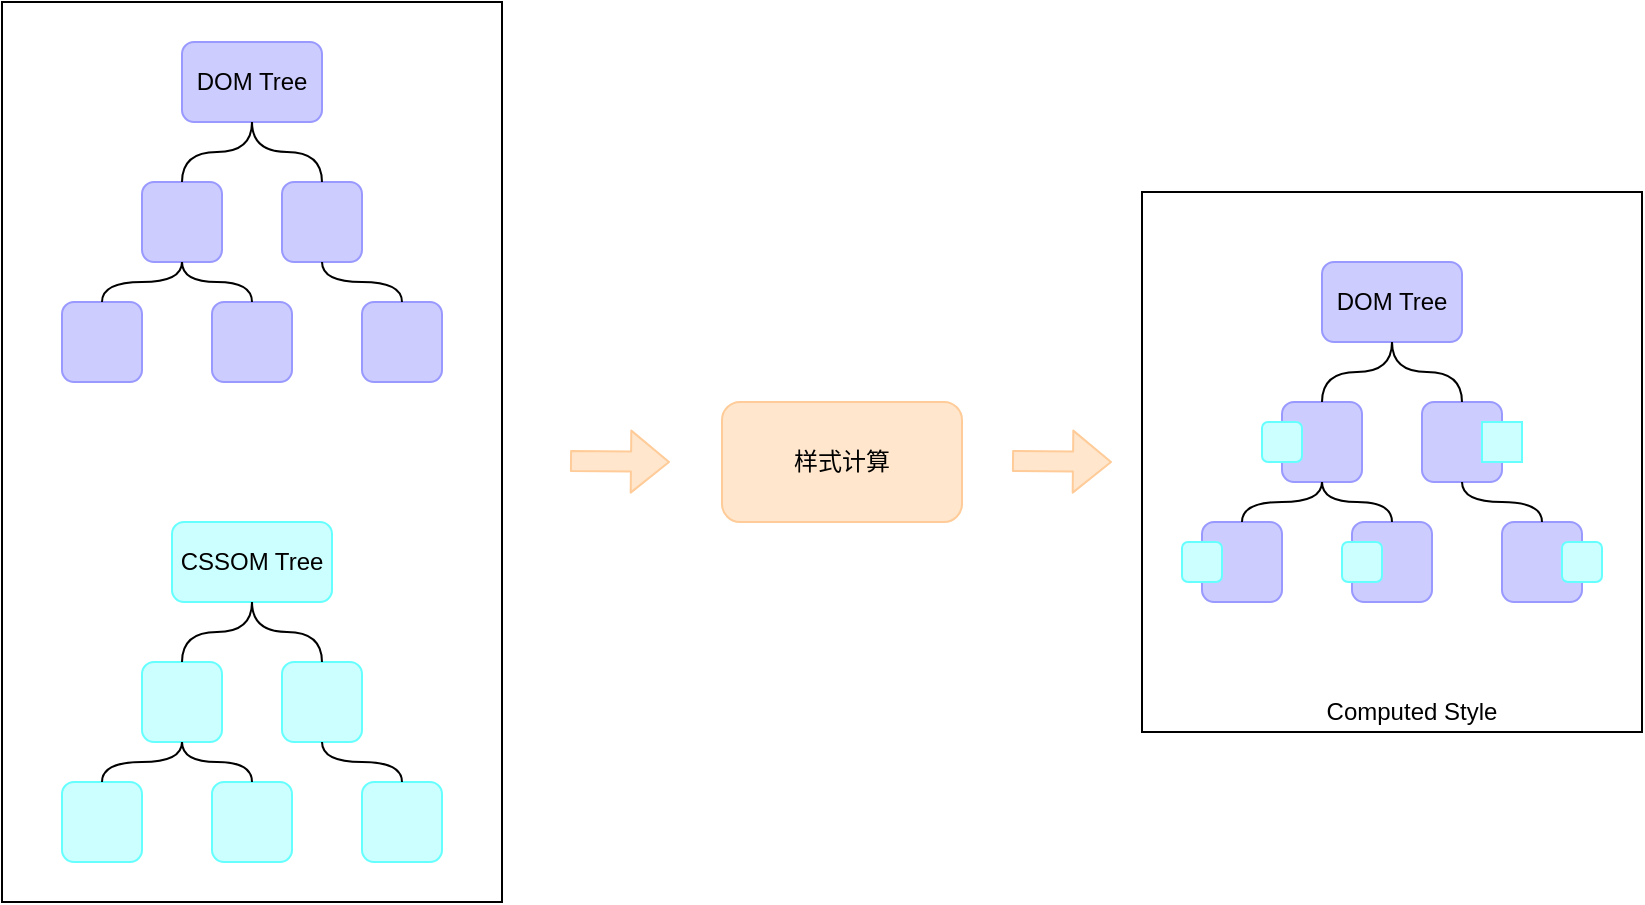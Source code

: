 <mxfile>
    <diagram id="EtC9MD6xMV0eD-Kr7Enh" name="第 1 页">
        <mxGraphModel dx="1582" dy="370" grid="1" gridSize="10" guides="1" tooltips="1" connect="1" arrows="1" fold="1" page="1" pageScale="1" pageWidth="827" pageHeight="1169" background="#ffffff" math="0" shadow="0">
            <root>
                <mxCell id="0"/>
                <mxCell id="1" parent="0"/>
                <mxCell id="42" value="样式计算" style="rounded=1;whiteSpace=wrap;html=1;strokeColor=#FFCC99;fontColor=#000000;fillColor=#FFE6CC;" parent="1" vertex="1">
                    <mxGeometry x="270" y="220" width="120" height="60" as="geometry"/>
                </mxCell>
                <mxCell id="45" value="" style="shape=flexArrow;endArrow=classic;html=1;strokeColor=#FFCC99;fontColor=#000000;curved=1;fillColor=#FFE6CC;" parent="1" edge="1">
                    <mxGeometry width="50" height="50" relative="1" as="geometry">
                        <mxPoint x="415" y="249.5" as="sourcePoint"/>
                        <mxPoint x="465" y="250" as="targetPoint"/>
                    </mxGeometry>
                </mxCell>
                <mxCell id="46" value="" style="shape=flexArrow;endArrow=classic;html=1;strokeColor=#FFCC99;fontColor=#000000;curved=1;fillColor=#FFE6CC;" parent="1" edge="1">
                    <mxGeometry width="50" height="50" relative="1" as="geometry">
                        <mxPoint x="194" y="249.5" as="sourcePoint"/>
                        <mxPoint x="244" y="250" as="targetPoint"/>
                    </mxGeometry>
                </mxCell>
                <mxCell id="43" value="" style="rounded=0;whiteSpace=wrap;html=1;strokeColor=#000000;fontColor=#000000;fillColor=none;container=0;" parent="1" vertex="1">
                    <mxGeometry x="-90" y="20" width="250" height="450" as="geometry"/>
                </mxCell>
                <mxCell id="2" value="DOM Tree" style="rounded=1;whiteSpace=wrap;html=1;fillColor=#CCCCFF;fontColor=#000000;strokeColor=#9999FF;container=0;" parent="1" vertex="1">
                    <mxGeometry y="40" width="70" height="40" as="geometry"/>
                </mxCell>
                <mxCell id="3" value="" style="rounded=1;whiteSpace=wrap;html=1;fillColor=#CCCCFF;fontColor=#000000;strokeColor=#9999FF;container=0;" parent="1" vertex="1">
                    <mxGeometry x="-20" y="110" width="40" height="40" as="geometry"/>
                </mxCell>
                <mxCell id="8" style="edgeStyle=orthogonalEdgeStyle;html=1;entryX=0.5;entryY=0;entryDx=0;entryDy=0;strokeColor=#000000;fontColor=#000000;exitX=0.5;exitY=1;exitDx=0;exitDy=0;curved=1;endArrow=none;endFill=0;" parent="1" source="2" target="3" edge="1">
                    <mxGeometry relative="1" as="geometry"/>
                </mxCell>
                <mxCell id="4" value="" style="rounded=1;whiteSpace=wrap;html=1;fillColor=#CCCCFF;fontColor=#000000;strokeColor=#9999FF;container=0;" parent="1" vertex="1">
                    <mxGeometry x="50" y="110" width="40" height="40" as="geometry"/>
                </mxCell>
                <mxCell id="9" style="edgeStyle=orthogonalEdgeStyle;curved=1;html=1;entryX=0.5;entryY=0;entryDx=0;entryDy=0;strokeColor=#000000;fontColor=#000000;endArrow=none;endFill=0;" parent="1" source="2" target="4" edge="1">
                    <mxGeometry relative="1" as="geometry"/>
                </mxCell>
                <mxCell id="5" value="" style="rounded=1;whiteSpace=wrap;html=1;fillColor=#CCCCFF;fontColor=#000000;strokeColor=#9999FF;container=0;" parent="1" vertex="1">
                    <mxGeometry x="-60" y="170" width="40" height="40" as="geometry"/>
                </mxCell>
                <mxCell id="10" style="edgeStyle=orthogonalEdgeStyle;curved=1;html=1;entryX=0.5;entryY=0;entryDx=0;entryDy=0;strokeColor=#000000;fontColor=#000000;endArrow=none;endFill=0;" parent="1" source="3" target="5" edge="1">
                    <mxGeometry relative="1" as="geometry"/>
                </mxCell>
                <mxCell id="6" value="" style="rounded=1;whiteSpace=wrap;html=1;fillColor=#CCCCFF;fontColor=#000000;strokeColor=#9999FF;container=0;" parent="1" vertex="1">
                    <mxGeometry x="15" y="170" width="40" height="40" as="geometry"/>
                </mxCell>
                <mxCell id="11" style="edgeStyle=orthogonalEdgeStyle;curved=1;html=1;entryX=0.5;entryY=0;entryDx=0;entryDy=0;strokeColor=#000000;fontColor=#000000;endArrow=none;endFill=0;" parent="1" source="3" target="6" edge="1">
                    <mxGeometry relative="1" as="geometry"/>
                </mxCell>
                <mxCell id="12" value="" style="rounded=1;whiteSpace=wrap;html=1;fillColor=#CCCCFF;fontColor=#000000;strokeColor=#9999FF;container=0;" parent="1" vertex="1">
                    <mxGeometry x="90" y="170" width="40" height="40" as="geometry"/>
                </mxCell>
                <mxCell id="13" style="edgeStyle=orthogonalEdgeStyle;curved=1;html=1;entryX=0.5;entryY=0;entryDx=0;entryDy=0;strokeColor=#000000;fontColor=#000000;endArrow=none;endFill=0;" parent="1" source="4" target="12" edge="1">
                    <mxGeometry relative="1" as="geometry"/>
                </mxCell>
                <mxCell id="16" value="CSSOM Tree" style="rounded=1;whiteSpace=wrap;html=1;fillColor=#CCFFFF;fontColor=#000000;strokeColor=#66FFFF;container=0;" parent="1" vertex="1">
                    <mxGeometry x="-5" y="280" width="80" height="40" as="geometry"/>
                </mxCell>
                <mxCell id="19" value="" style="rounded=1;whiteSpace=wrap;html=1;fillColor=#CCFFFF;fontColor=#000000;strokeColor=#66FFFF;container=0;" parent="1" vertex="1">
                    <mxGeometry x="-20" y="350" width="40" height="40" as="geometry"/>
                </mxCell>
                <mxCell id="14" style="edgeStyle=orthogonalEdgeStyle;html=1;entryX=0.5;entryY=0;entryDx=0;entryDy=0;strokeColor=#000000;fontColor=#000000;exitX=0.5;exitY=1;exitDx=0;exitDy=0;curved=1;endArrow=none;endFill=0;" parent="1" source="16" target="19" edge="1">
                    <mxGeometry relative="1" as="geometry"/>
                </mxCell>
                <mxCell id="21" value="" style="rounded=1;whiteSpace=wrap;html=1;fillColor=#CCFFFF;fontColor=#000000;strokeColor=#66FFFF;container=0;" parent="1" vertex="1">
                    <mxGeometry x="50" y="350" width="40" height="40" as="geometry"/>
                </mxCell>
                <mxCell id="15" style="edgeStyle=orthogonalEdgeStyle;curved=1;html=1;entryX=0.5;entryY=0;entryDx=0;entryDy=0;strokeColor=#000000;fontColor=#000000;endArrow=none;endFill=0;" parent="1" source="16" target="21" edge="1">
                    <mxGeometry relative="1" as="geometry"/>
                </mxCell>
                <mxCell id="22" value="" style="rounded=1;whiteSpace=wrap;html=1;fillColor=#CCFFFF;fontColor=#000000;strokeColor=#66FFFF;container=0;" parent="1" vertex="1">
                    <mxGeometry x="-60" y="410" width="40" height="40" as="geometry"/>
                </mxCell>
                <mxCell id="17" style="edgeStyle=orthogonalEdgeStyle;curved=1;html=1;entryX=0.5;entryY=0;entryDx=0;entryDy=0;strokeColor=#000000;fontColor=#000000;endArrow=none;endFill=0;" parent="1" source="19" target="22" edge="1">
                    <mxGeometry relative="1" as="geometry"/>
                </mxCell>
                <mxCell id="23" value="" style="rounded=1;whiteSpace=wrap;html=1;fillColor=#CCFFFF;fontColor=#000000;strokeColor=#66FFFF;container=0;" parent="1" vertex="1">
                    <mxGeometry x="15" y="410" width="40" height="40" as="geometry"/>
                </mxCell>
                <mxCell id="18" style="edgeStyle=orthogonalEdgeStyle;curved=1;html=1;entryX=0.5;entryY=0;entryDx=0;entryDy=0;strokeColor=#000000;fontColor=#000000;endArrow=none;endFill=0;" parent="1" source="19" target="23" edge="1">
                    <mxGeometry relative="1" as="geometry"/>
                </mxCell>
                <mxCell id="24" value="" style="rounded=1;whiteSpace=wrap;html=1;fillColor=#CCFFFF;fontColor=#000000;strokeColor=#66FFFF;container=0;" parent="1" vertex="1">
                    <mxGeometry x="90" y="410" width="40" height="40" as="geometry"/>
                </mxCell>
                <mxCell id="20" style="edgeStyle=orthogonalEdgeStyle;curved=1;html=1;entryX=0.5;entryY=0;entryDx=0;entryDy=0;strokeColor=#000000;fontColor=#000000;endArrow=none;endFill=0;" parent="1" source="21" target="24" edge="1">
                    <mxGeometry relative="1" as="geometry"/>
                </mxCell>
                <mxCell id="47" value="DOM Tree" style="rounded=1;whiteSpace=wrap;html=1;fillColor=#CCCCFF;fontColor=#000000;strokeColor=#9999FF;container=0;" parent="1" vertex="1">
                    <mxGeometry x="570" y="150" width="70" height="40" as="geometry"/>
                </mxCell>
                <mxCell id="48" value="" style="rounded=1;whiteSpace=wrap;html=1;fillColor=#CCCCFF;fontColor=#000000;strokeColor=#9999FF;container=0;" parent="1" vertex="1">
                    <mxGeometry x="550" y="220" width="40" height="40" as="geometry"/>
                </mxCell>
                <mxCell id="49" style="edgeStyle=orthogonalEdgeStyle;html=1;entryX=0.5;entryY=0;entryDx=0;entryDy=0;strokeColor=#000000;fontColor=#000000;exitX=0.5;exitY=1;exitDx=0;exitDy=0;curved=1;endArrow=none;endFill=0;" parent="1" source="47" target="48" edge="1">
                    <mxGeometry relative="1" as="geometry"/>
                </mxCell>
                <mxCell id="50" value="" style="rounded=1;whiteSpace=wrap;html=1;fillColor=#CCCCFF;fontColor=#000000;strokeColor=#9999FF;container=0;" parent="1" vertex="1">
                    <mxGeometry x="620" y="220" width="40" height="40" as="geometry"/>
                </mxCell>
                <mxCell id="51" style="edgeStyle=orthogonalEdgeStyle;curved=1;html=1;entryX=0.5;entryY=0;entryDx=0;entryDy=0;strokeColor=#000000;fontColor=#000000;endArrow=none;endFill=0;" parent="1" source="47" target="50" edge="1">
                    <mxGeometry relative="1" as="geometry"/>
                </mxCell>
                <mxCell id="52" value="" style="rounded=1;whiteSpace=wrap;html=1;fillColor=#CCCCFF;fontColor=#000000;strokeColor=#9999FF;container=0;" parent="1" vertex="1">
                    <mxGeometry x="510" y="280" width="40" height="40" as="geometry"/>
                </mxCell>
                <mxCell id="53" style="edgeStyle=orthogonalEdgeStyle;curved=1;html=1;entryX=0.5;entryY=0;entryDx=0;entryDy=0;strokeColor=#000000;fontColor=#000000;endArrow=none;endFill=0;" parent="1" source="48" target="52" edge="1">
                    <mxGeometry relative="1" as="geometry"/>
                </mxCell>
                <mxCell id="54" value="" style="rounded=1;whiteSpace=wrap;html=1;fillColor=#CCCCFF;fontColor=#000000;strokeColor=#9999FF;container=0;" parent="1" vertex="1">
                    <mxGeometry x="585" y="280" width="40" height="40" as="geometry"/>
                </mxCell>
                <mxCell id="55" style="edgeStyle=orthogonalEdgeStyle;curved=1;html=1;entryX=0.5;entryY=0;entryDx=0;entryDy=0;strokeColor=#000000;fontColor=#000000;endArrow=none;endFill=0;" parent="1" source="48" target="54" edge="1">
                    <mxGeometry relative="1" as="geometry"/>
                </mxCell>
                <mxCell id="56" value="" style="rounded=1;whiteSpace=wrap;html=1;fillColor=#CCCCFF;fontColor=#000000;strokeColor=#9999FF;container=0;" parent="1" vertex="1">
                    <mxGeometry x="660" y="280" width="40" height="40" as="geometry"/>
                </mxCell>
                <mxCell id="57" style="edgeStyle=orthogonalEdgeStyle;curved=1;html=1;entryX=0.5;entryY=0;entryDx=0;entryDy=0;strokeColor=#000000;fontColor=#000000;endArrow=none;endFill=0;" parent="1" source="50" target="56" edge="1">
                    <mxGeometry relative="1" as="geometry"/>
                </mxCell>
                <mxCell id="58" value="" style="rounded=1;whiteSpace=wrap;html=1;fillColor=#CCFFFF;fontColor=#000000;strokeColor=#66FFFF;container=0;" parent="1" vertex="1">
                    <mxGeometry x="540" y="230" width="20" height="20" as="geometry"/>
                </mxCell>
                <mxCell id="61" value="" style="rounded=1;whiteSpace=wrap;html=1;fillColor=#CCFFFF;fontColor=#000000;strokeColor=#66FFFF;container=0;arcSize=0;" parent="1" vertex="1">
                    <mxGeometry x="650" y="230" width="20" height="20" as="geometry"/>
                </mxCell>
                <mxCell id="62" value="" style="rounded=1;whiteSpace=wrap;html=1;fillColor=#CCFFFF;fontColor=#000000;strokeColor=#66FFFF;container=0;" parent="1" vertex="1">
                    <mxGeometry x="500" y="290" width="20" height="20" as="geometry"/>
                </mxCell>
                <mxCell id="63" value="" style="rounded=1;whiteSpace=wrap;html=1;fillColor=#CCFFFF;fontColor=#000000;strokeColor=#66FFFF;container=0;" parent="1" vertex="1">
                    <mxGeometry x="580" y="290" width="20" height="20" as="geometry"/>
                </mxCell>
                <mxCell id="64" value="" style="rounded=1;whiteSpace=wrap;html=1;fillColor=#CCFFFF;fontColor=#000000;strokeColor=#66FFFF;container=0;" parent="1" vertex="1">
                    <mxGeometry x="690" y="290" width="20" height="20" as="geometry"/>
                </mxCell>
                <mxCell id="67" value="Computed Style" style="text;html=1;strokeColor=none;fillColor=none;align=center;verticalAlign=middle;whiteSpace=wrap;rounded=0;fontColor=#000000;" parent="1" vertex="1">
                    <mxGeometry x="555" y="360" width="120" height="30" as="geometry"/>
                </mxCell>
                <mxCell id="66" value="" style="rounded=0;whiteSpace=wrap;html=1;strokeColor=#000000;fontColor=#000000;fillColor=none;container=0;" parent="1" vertex="1">
                    <mxGeometry x="480" y="115" width="250" height="270" as="geometry"/>
                </mxCell>
            </root>
        </mxGraphModel>
    </diagram>
</mxfile>